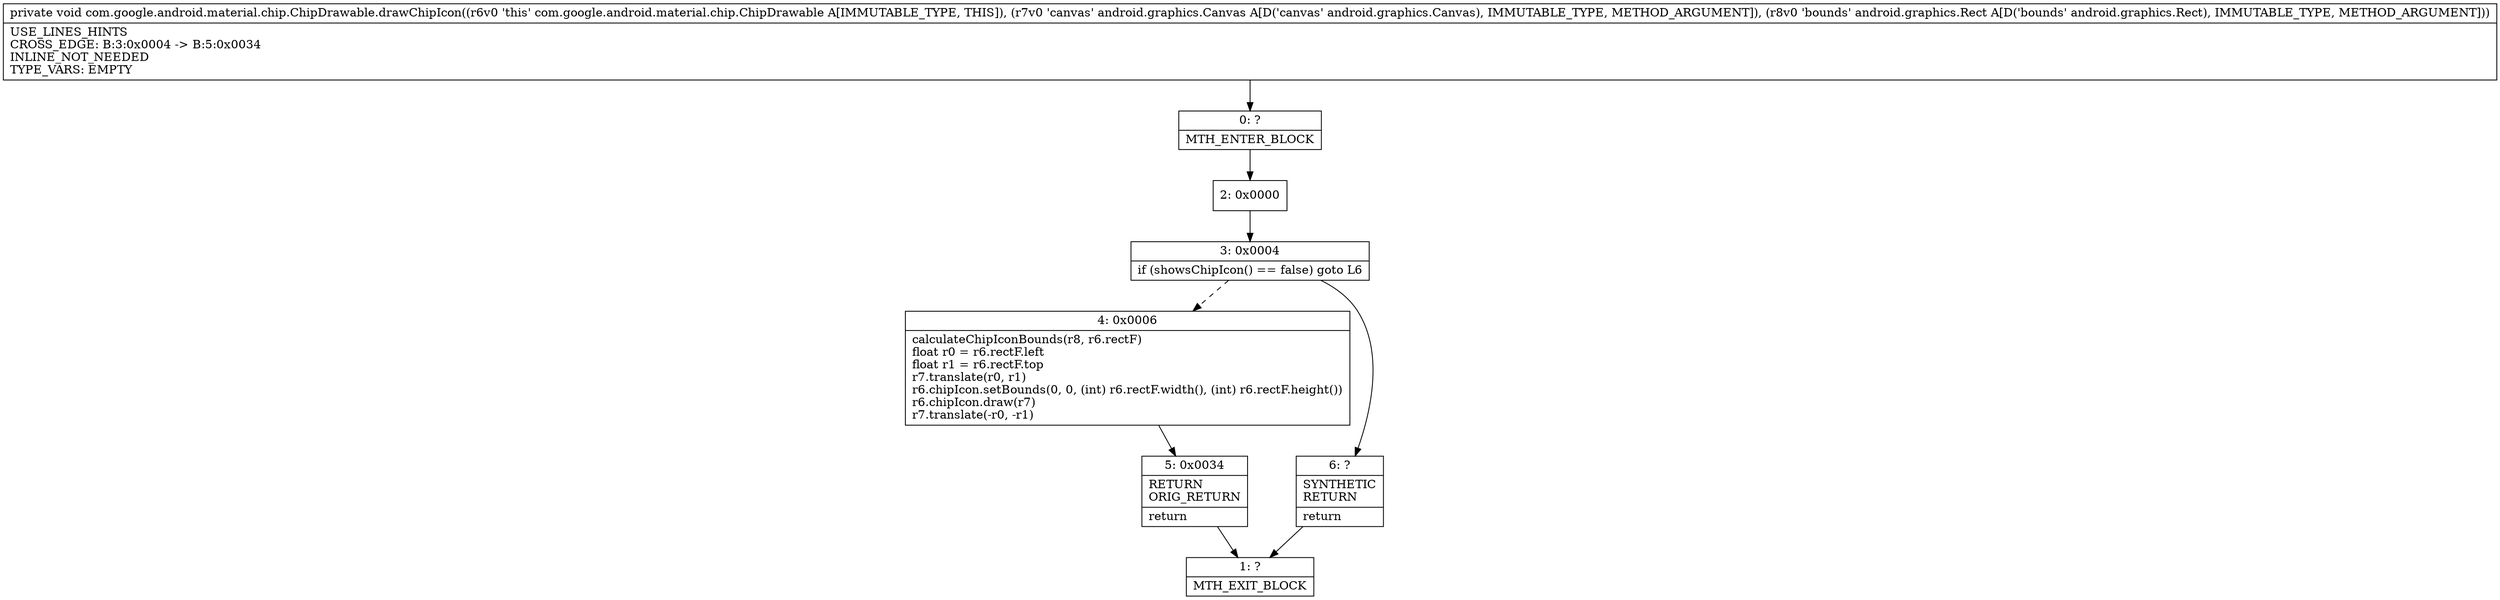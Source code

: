 digraph "CFG forcom.google.android.material.chip.ChipDrawable.drawChipIcon(Landroid\/graphics\/Canvas;Landroid\/graphics\/Rect;)V" {
Node_0 [shape=record,label="{0\:\ ?|MTH_ENTER_BLOCK\l}"];
Node_2 [shape=record,label="{2\:\ 0x0000}"];
Node_3 [shape=record,label="{3\:\ 0x0004|if (showsChipIcon() == false) goto L6\l}"];
Node_4 [shape=record,label="{4\:\ 0x0006|calculateChipIconBounds(r8, r6.rectF)\lfloat r0 = r6.rectF.left\lfloat r1 = r6.rectF.top\lr7.translate(r0, r1)\lr6.chipIcon.setBounds(0, 0, (int) r6.rectF.width(), (int) r6.rectF.height())\lr6.chipIcon.draw(r7)\lr7.translate(\-r0, \-r1)\l}"];
Node_5 [shape=record,label="{5\:\ 0x0034|RETURN\lORIG_RETURN\l|return\l}"];
Node_1 [shape=record,label="{1\:\ ?|MTH_EXIT_BLOCK\l}"];
Node_6 [shape=record,label="{6\:\ ?|SYNTHETIC\lRETURN\l|return\l}"];
MethodNode[shape=record,label="{private void com.google.android.material.chip.ChipDrawable.drawChipIcon((r6v0 'this' com.google.android.material.chip.ChipDrawable A[IMMUTABLE_TYPE, THIS]), (r7v0 'canvas' android.graphics.Canvas A[D('canvas' android.graphics.Canvas), IMMUTABLE_TYPE, METHOD_ARGUMENT]), (r8v0 'bounds' android.graphics.Rect A[D('bounds' android.graphics.Rect), IMMUTABLE_TYPE, METHOD_ARGUMENT]))  | USE_LINES_HINTS\lCROSS_EDGE: B:3:0x0004 \-\> B:5:0x0034\lINLINE_NOT_NEEDED\lTYPE_VARS: EMPTY\l}"];
MethodNode -> Node_0;Node_0 -> Node_2;
Node_2 -> Node_3;
Node_3 -> Node_4[style=dashed];
Node_3 -> Node_6;
Node_4 -> Node_5;
Node_5 -> Node_1;
Node_6 -> Node_1;
}

